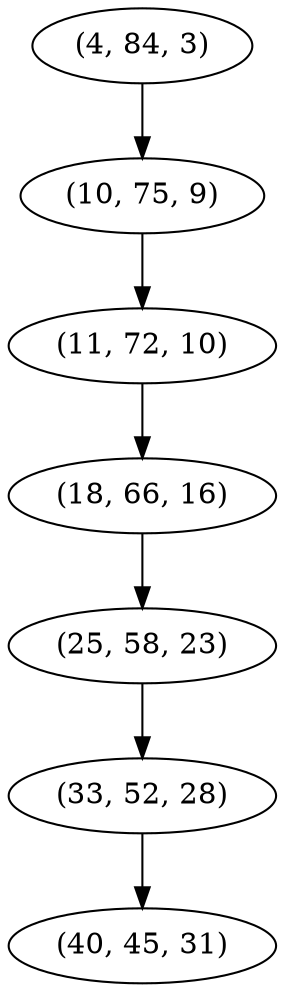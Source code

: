 digraph tree {
    "(4, 84, 3)";
    "(10, 75, 9)";
    "(11, 72, 10)";
    "(18, 66, 16)";
    "(25, 58, 23)";
    "(33, 52, 28)";
    "(40, 45, 31)";
    "(4, 84, 3)" -> "(10, 75, 9)";
    "(10, 75, 9)" -> "(11, 72, 10)";
    "(11, 72, 10)" -> "(18, 66, 16)";
    "(18, 66, 16)" -> "(25, 58, 23)";
    "(25, 58, 23)" -> "(33, 52, 28)";
    "(33, 52, 28)" -> "(40, 45, 31)";
}
